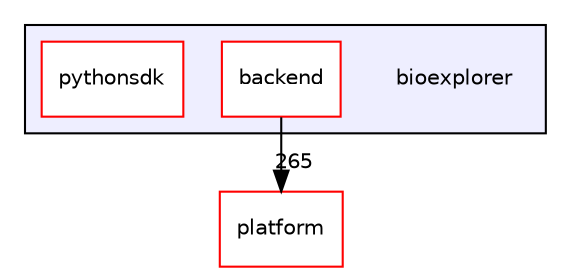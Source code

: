digraph "bioexplorer" {
  compound=true
  node [ fontsize="10", fontname="Helvetica"];
  edge [ labelfontsize="10", labelfontname="Helvetica"];
  subgraph clusterdir_4bd53072b0b58f9d0c210577ee1224eb {
    graph [ bgcolor="#eeeeff", pencolor="black", label="" URL="dir_4bd53072b0b58f9d0c210577ee1224eb.html"];
    dir_4bd53072b0b58f9d0c210577ee1224eb [shape=plaintext label="bioexplorer"];
  dir_cdbbbf3321683c1efcc0d976dd1498c7 [shape=box label="backend" fillcolor="white" style="filled" color="red" URL="dir_cdbbbf3321683c1efcc0d976dd1498c7.html"];
  dir_5d3b5975966398b5baf34c09cbec0461 [shape=box label="pythonsdk" fillcolor="white" style="filled" color="red" URL="dir_5d3b5975966398b5baf34c09cbec0461.html"];
  }
  dir_c5a52a81292cf9a5167198f4f346d6d9 [shape=box label="platform" fillcolor="white" style="filled" color="red" URL="dir_c5a52a81292cf9a5167198f4f346d6d9.html"];
  dir_cdbbbf3321683c1efcc0d976dd1498c7->dir_c5a52a81292cf9a5167198f4f346d6d9 [headlabel="265", labeldistance=1.5 headhref="dir_000001_000061.html"];
}
